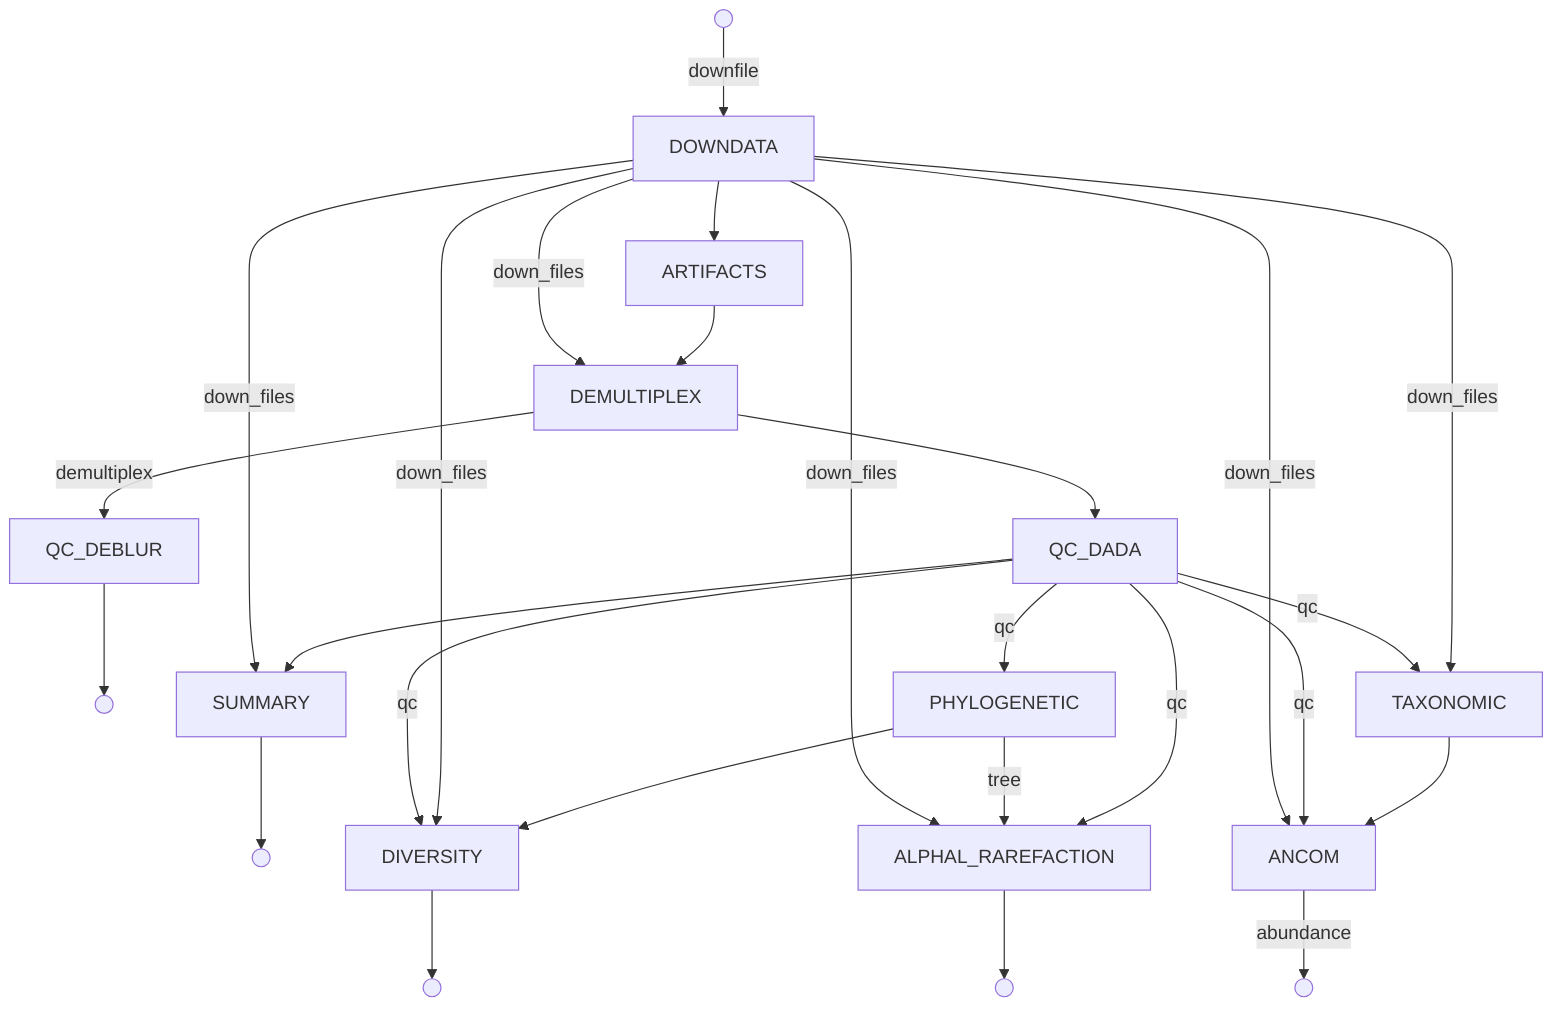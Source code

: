 flowchart TD
    p0(( ))
    p1[DOWNDATA]
    p2[ARTIFACTS]
    p3[DEMULTIPLEX]
    p4[QC_DADA]
    p5[QC_DEBLUR]
    p6(( ))
    p7[SUMMARY]
    p8(( ))
    p9[PHYLOGENETIC]
    p10[DIVERSITY]
    p11(( ))
    p12[ALPHAL_RAREFACTION]
    p13(( ))
    p14[TAXONOMIC]
    p15[ANCOM]
    p16(( ))
    p0 -->|downfile| p1
    p1 --> p2
    p2 --> p3
    p1 -->|down_files| p3
    p3 --> p4
    p4 --> p7
    p3 -->|demultiplex| p5
    p5 --> p6
    p1 -->|down_files| p7
    p7 --> p8
    p4 -->|qc| p9
    p9 --> p10
    p1 -->|down_files| p10
    p4 -->|qc| p10
    p10 --> p11
    p4 -->|qc| p12
    p9 -->|tree| p12
    p1 -->|down_files| p12
    p12 --> p13
    p1 -->|down_files| p14
    p4 -->|qc| p14
    p14 --> p15
    p4 -->|qc| p15
    p1 -->|down_files| p15
    p15 -->|abundance| p16